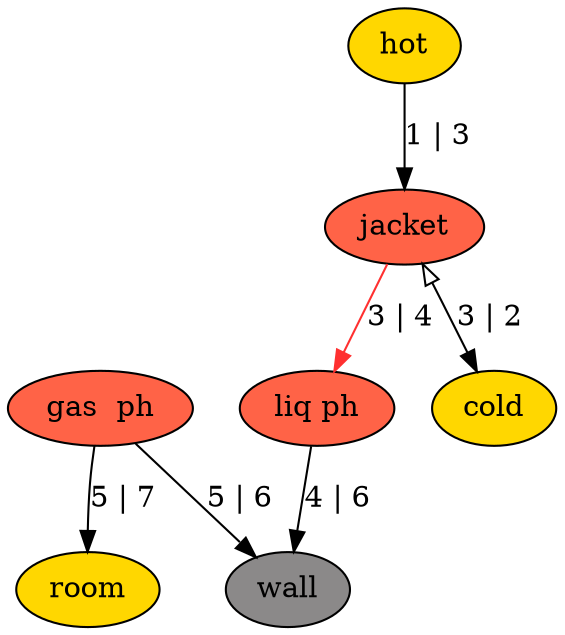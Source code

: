 ###############################################################################
#	 Purpose: Dot graph for equation tree                                       #
#	 Author:  Arne Tobias Elve                                                  #
#	 When:    2017-08-07 17:42:05                                               #
#	 Why:     Output to dot language                                            #
###############################################################################
digraph G {
6 [style = filled, label = "liq ph" fillcolor = Tomato];
8 [style = filled, label = "jacket" fillcolor = Tomato];
9 [style = filled, label = "hot" fillcolor = Gold1];
1 [style = filled, label = "room" fillcolor = Gold1];
7 [style = filled, label = "cold" fillcolor = Gold1];
4 [style = filled, label = "gas  ph" fillcolor = Tomato];
5 [style = filled, label = "wall" fillcolor = Snow4];
4 -> 5 [label = "5 | 6", arrowhead = normal, color = Black];
4 -> 1 [label = "5 | 7", arrowhead = normal, color = Black];
8 -> 7 [label = "3 | 2", arrowtail = onormal, dir = both, color = Black];
9 -> 8 [label = "1 | 3", arrowhead = normal, color = Black];
8 -> 6 [label = "3 | 4", arrowhead = normal, color = Firebrick1];
6 -> 5 [label = "4 | 6", arrowhead = normal, color = Black];
}